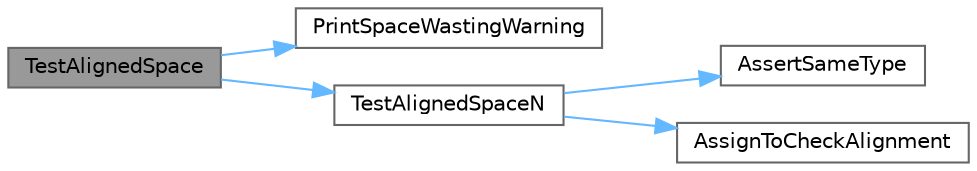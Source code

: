 digraph "TestAlignedSpace"
{
 // LATEX_PDF_SIZE
  bgcolor="transparent";
  edge [fontname=Helvetica,fontsize=10,labelfontname=Helvetica,labelfontsize=10];
  node [fontname=Helvetica,fontsize=10,shape=box,height=0.2,width=0.4];
  rankdir="LR";
  Node1 [id="Node000001",label="TestAlignedSpace",height=0.2,width=0.4,color="gray40", fillcolor="grey60", style="filled", fontcolor="black",tooltip=" "];
  Node1 -> Node2 [id="edge1_Node000001_Node000002",color="steelblue1",style="solid",tooltip=" "];
  Node2 [id="Node000002",label="PrintSpaceWastingWarning",height=0.2,width=0.4,color="grey40", fillcolor="white", style="filled",URL="$test__aligned__space_8cpp.html#a89984ca1ed6d7d164947140665a6becd",tooltip=" "];
  Node1 -> Node3 [id="edge2_Node000001_Node000003",color="steelblue1",style="solid",tooltip=" "];
  Node3 [id="Node000003",label="TestAlignedSpaceN",height=0.2,width=0.4,color="grey40", fillcolor="white", style="filled",URL="$test__aligned__space_8cpp.html#a2d7a6685cff38635c9d118a146f57c04",tooltip=" "];
  Node3 -> Node4 [id="edge3_Node000003_Node000004",color="steelblue1",style="solid",tooltip=" "];
  Node4 [id="Node000004",label="AssertSameType",height=0.2,width=0.4,color="grey40", fillcolor="white", style="filled",URL="$harness__assert_8h.html#a253091bc56f94376ba75961cd4391f81",tooltip="Compile-time error if x and y have different types"];
  Node3 -> Node5 [id="edge4_Node000003_Node000005",color="steelblue1",style="solid",tooltip=" "];
  Node5 [id="Node000005",label="AssignToCheckAlignment",height=0.2,width=0.4,color="grey40", fillcolor="white", style="filled",URL="$test__aligned__space_8cpp.html#aa1cc3a7c5222a65a1868f5c1ff288ba8",tooltip=" "];
}
